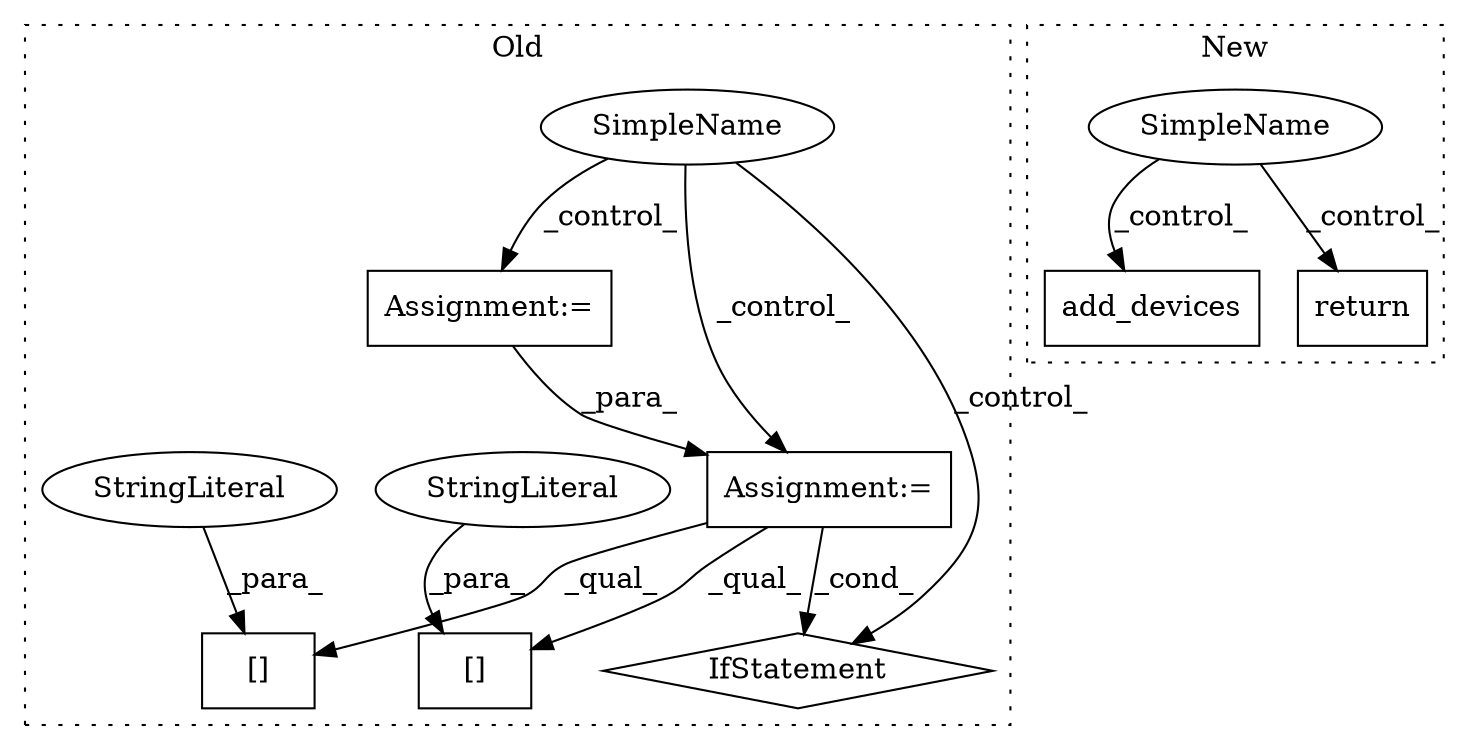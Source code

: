 digraph G {
subgraph cluster0 {
1 [label="[]" a="2" s="855,866" l="5,1" shape="box"];
3 [label="StringLiteral" a="45" s="860" l="6" shape="ellipse"];
4 [label="Assignment:=" a="7" s="755,835" l="53,2" shape="box"];
5 [label="Assignment:=" a="7" s="679" l="1" shape="box"];
6 [label="[]" a="2" s="1019,1028" l="5,1" shape="box"];
7 [label="StringLiteral" a="45" s="1024" l="4" shape="ellipse"];
8 [label="SimpleName" a="42" s="" l="" shape="ellipse"];
11 [label="IfStatement" a="25" s="845,900" l="10,2" shape="diamond"];
label = "Old";
style="dotted";
}
subgraph cluster1 {
2 [label="add_devices" a="32" s="441,503" l="12,1" shape="box"];
9 [label="SimpleName" a="42" s="" l="" shape="ellipse"];
10 [label="return" a="41" s="510" l="7" shape="box"];
label = "New";
style="dotted";
}
3 -> 1 [label="_para_"];
4 -> 11 [label="_cond_"];
4 -> 1 [label="_qual_"];
4 -> 6 [label="_qual_"];
5 -> 4 [label="_para_"];
7 -> 6 [label="_para_"];
8 -> 11 [label="_control_"];
8 -> 5 [label="_control_"];
8 -> 4 [label="_control_"];
9 -> 2 [label="_control_"];
9 -> 10 [label="_control_"];
}